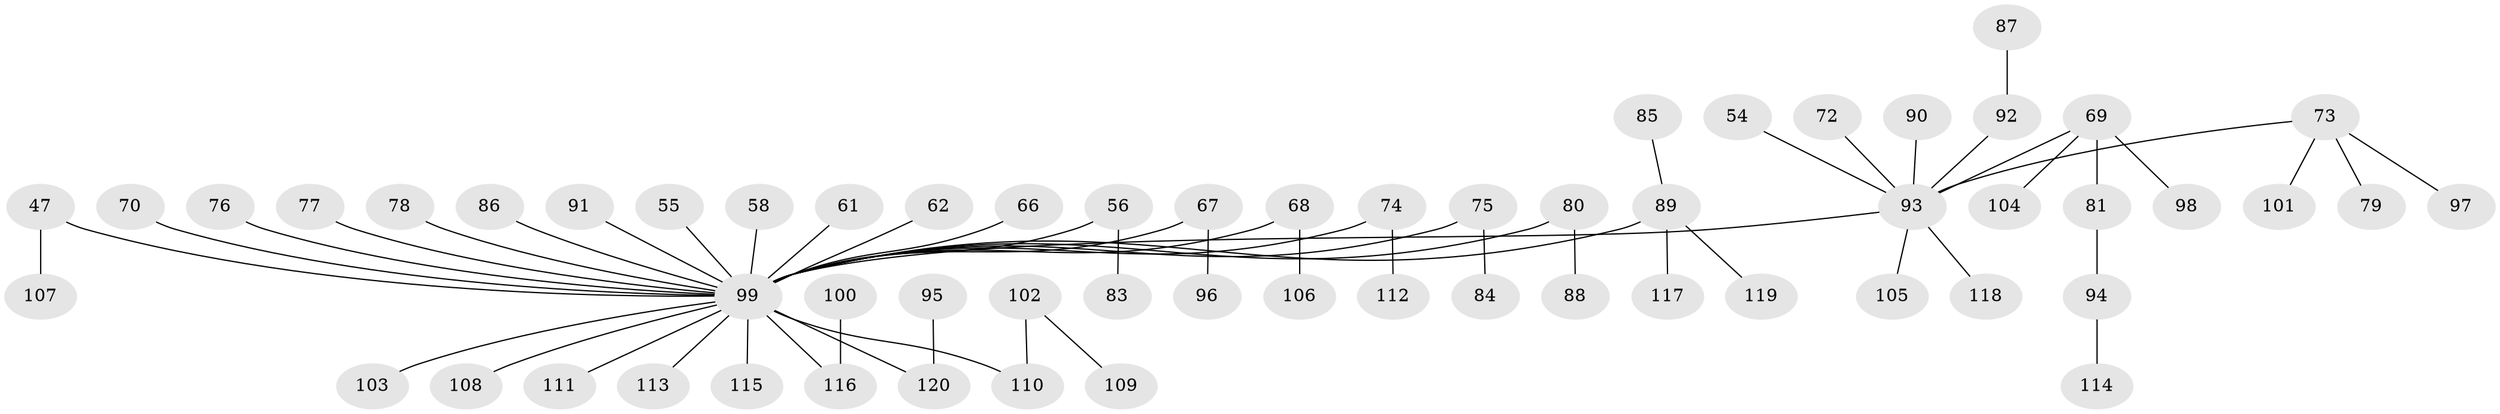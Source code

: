 // original degree distribution, {6: 0.025, 4: 0.05, 7: 0.008333333333333333, 2: 0.25833333333333336, 3: 0.11666666666666667, 5: 0.041666666666666664, 1: 0.5}
// Generated by graph-tools (version 1.1) at 2025/52/03/09/25 04:52:27]
// undirected, 60 vertices, 59 edges
graph export_dot {
graph [start="1"]
  node [color=gray90,style=filled];
  47;
  54;
  55;
  56;
  58;
  61;
  62;
  66;
  67;
  68;
  69;
  70;
  72;
  73 [super="+36+59+41"];
  74;
  75;
  76;
  77;
  78;
  79;
  80;
  81;
  83;
  84;
  85;
  86;
  87;
  88;
  89 [super="+35+71"];
  90;
  91;
  92 [super="+48"];
  93 [super="+28+32+38+17+43"];
  94;
  95;
  96;
  97;
  98;
  99 [super="+9+10+18+22+6+8+16+20+19+27+29+49+45+53+60+39+64+26+46+65+57+33"];
  100;
  101;
  102;
  103;
  104;
  105;
  106;
  107;
  108;
  109;
  110 [super="+52"];
  111;
  112;
  113;
  114;
  115;
  116 [super="+63"];
  117;
  118;
  119;
  120 [super="+82"];
  47 -- 107;
  47 -- 99;
  54 -- 93;
  55 -- 99;
  56 -- 83;
  56 -- 99;
  58 -- 99;
  61 -- 99;
  62 -- 99;
  66 -- 99;
  67 -- 96;
  67 -- 99;
  68 -- 106;
  68 -- 99;
  69 -- 81;
  69 -- 98;
  69 -- 104;
  69 -- 93;
  70 -- 99;
  72 -- 93;
  73 -- 101;
  73 -- 97;
  73 -- 93;
  73 -- 79;
  74 -- 112;
  74 -- 99;
  75 -- 84;
  75 -- 99;
  76 -- 99;
  77 -- 99;
  78 -- 99;
  80 -- 88;
  80 -- 99;
  81 -- 94;
  85 -- 89;
  86 -- 99;
  87 -- 92;
  89 -- 117;
  89 -- 119;
  89 -- 99;
  90 -- 93;
  91 -- 99;
  92 -- 93;
  93 -- 105;
  93 -- 118;
  93 -- 99;
  94 -- 114;
  95 -- 120;
  99 -- 115;
  99 -- 103;
  99 -- 108;
  99 -- 111;
  99 -- 120;
  99 -- 110;
  99 -- 113;
  99 -- 116;
  100 -- 116;
  102 -- 109;
  102 -- 110;
}
